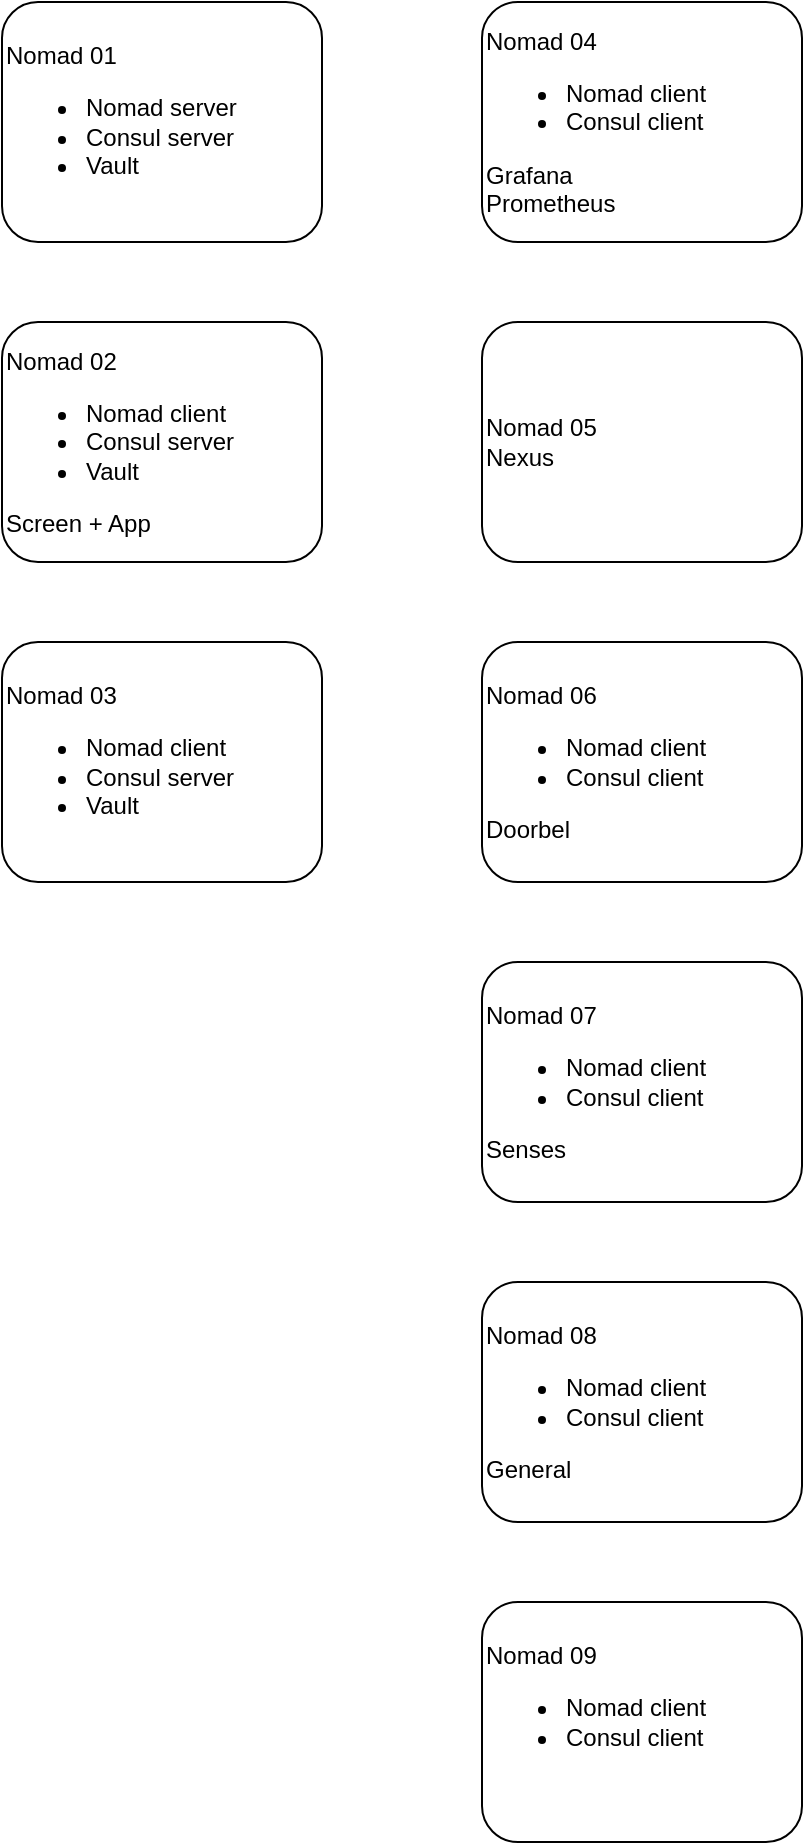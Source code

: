 <mxfile version="14.9.6" type="github">
  <diagram id="FU-hAiQ2jWVy-CHbJ2Bp" name="Page-1">
    <mxGraphModel dx="1414" dy="717" grid="1" gridSize="10" guides="1" tooltips="1" connect="1" arrows="1" fold="1" page="1" pageScale="1" pageWidth="850" pageHeight="1100" math="0" shadow="0">
      <root>
        <mxCell id="0" />
        <mxCell id="1" parent="0" />
        <mxCell id="xFpBMtKrn-xvIBUylXZr-2" value="&lt;div align=&quot;left&quot;&gt;Nomad 01&lt;/div&gt;&lt;div align=&quot;left&quot;&gt;&lt;ul&gt;&lt;li&gt;Nomad server&lt;/li&gt;&lt;li&gt;Consul server&lt;/li&gt;&lt;li&gt;Vault&lt;br&gt;&lt;/li&gt;&lt;/ul&gt;&lt;/div&gt;" style="rounded=1;whiteSpace=wrap;html=1;align=left;" parent="1" vertex="1">
          <mxGeometry x="40" y="40" width="160" height="120" as="geometry" />
        </mxCell>
        <mxCell id="xFpBMtKrn-xvIBUylXZr-3" value="&lt;div align=&quot;left&quot;&gt;Nomad 02&lt;/div&gt;&lt;div align=&quot;left&quot;&gt;&lt;ul&gt;&lt;li&gt;Nomad client&lt;/li&gt;&lt;li&gt;Consul server&lt;/li&gt;&lt;li&gt;Vault&lt;/li&gt;&lt;/ul&gt;&lt;div&gt;Screen + App&lt;br&gt;&lt;/div&gt;&lt;/div&gt;" style="rounded=1;whiteSpace=wrap;html=1;align=left;" parent="1" vertex="1">
          <mxGeometry x="40" y="200" width="160" height="120" as="geometry" />
        </mxCell>
        <mxCell id="xFpBMtKrn-xvIBUylXZr-4" value="&lt;div align=&quot;left&quot;&gt;Nomad 03&lt;/div&gt;&lt;div align=&quot;left&quot;&gt;&lt;ul&gt;&lt;li&gt;Nomad client&lt;/li&gt;&lt;li&gt;Consul server&lt;/li&gt;&lt;li&gt;Vault&lt;br&gt;&lt;/li&gt;&lt;/ul&gt;&lt;/div&gt;" style="rounded=1;whiteSpace=wrap;html=1;align=left;" parent="1" vertex="1">
          <mxGeometry x="40" y="360" width="160" height="120" as="geometry" />
        </mxCell>
        <mxCell id="xFpBMtKrn-xvIBUylXZr-5" value="&lt;div align=&quot;left&quot;&gt;Nomad 04&lt;/div&gt;&lt;div align=&quot;left&quot;&gt;&lt;ul&gt;&lt;li&gt;Nomad client&lt;/li&gt;&lt;li&gt;Consul client&lt;/li&gt;&lt;/ul&gt;&lt;div&gt;Grafana&lt;/div&gt;&lt;div&gt;Prometheus&lt;br&gt;&lt;/div&gt;&lt;/div&gt;" style="rounded=1;whiteSpace=wrap;html=1;align=left;" parent="1" vertex="1">
          <mxGeometry x="280" y="40" width="160" height="120" as="geometry" />
        </mxCell>
        <mxCell id="FAk5QtxeVAfOXxIBOoby-1" value="&lt;div align=&quot;left&quot;&gt;Nomad 05&lt;div&gt;Nexus&lt;br&gt;&lt;/div&gt;&lt;/div&gt;" style="rounded=1;whiteSpace=wrap;html=1;align=left;" vertex="1" parent="1">
          <mxGeometry x="280" y="200" width="160" height="120" as="geometry" />
        </mxCell>
        <mxCell id="FAk5QtxeVAfOXxIBOoby-2" value="&lt;div align=&quot;left&quot;&gt;Nomad 06&lt;/div&gt;&lt;div align=&quot;left&quot;&gt;&lt;ul&gt;&lt;li&gt;Nomad client&lt;/li&gt;&lt;li&gt;Consul client&lt;/li&gt;&lt;/ul&gt;&lt;div&gt;Doorbel&lt;br&gt;&lt;/div&gt;&lt;/div&gt;" style="rounded=1;whiteSpace=wrap;html=1;align=left;" vertex="1" parent="1">
          <mxGeometry x="280" y="360" width="160" height="120" as="geometry" />
        </mxCell>
        <mxCell id="FAk5QtxeVAfOXxIBOoby-4" value="&lt;div align=&quot;left&quot;&gt;Nomad 07&lt;/div&gt;&lt;div align=&quot;left&quot;&gt;&lt;ul&gt;&lt;li&gt;Nomad client&lt;/li&gt;&lt;li&gt;Consul client&lt;/li&gt;&lt;/ul&gt;&lt;div&gt;Senses&lt;br&gt;&lt;/div&gt;&lt;/div&gt;" style="rounded=1;whiteSpace=wrap;html=1;align=left;" vertex="1" parent="1">
          <mxGeometry x="280" y="520" width="160" height="120" as="geometry" />
        </mxCell>
        <mxCell id="FAk5QtxeVAfOXxIBOoby-5" value="&lt;div align=&quot;left&quot;&gt;Nomad 08&lt;/div&gt;&lt;div align=&quot;left&quot;&gt;&lt;ul&gt;&lt;li&gt;Nomad client&lt;/li&gt;&lt;li&gt;Consul client&lt;/li&gt;&lt;/ul&gt;&lt;div&gt;General&lt;br&gt;&lt;/div&gt;&lt;/div&gt;" style="rounded=1;whiteSpace=wrap;html=1;align=left;" vertex="1" parent="1">
          <mxGeometry x="280" y="680" width="160" height="120" as="geometry" />
        </mxCell>
        <mxCell id="FAk5QtxeVAfOXxIBOoby-6" value="&lt;div align=&quot;left&quot;&gt;Nomad 09&lt;/div&gt;&lt;div align=&quot;left&quot;&gt;&lt;ul&gt;&lt;li&gt;Nomad client&lt;/li&gt;&lt;li&gt;Consul client&lt;/li&gt;&lt;/ul&gt;&lt;div&gt;&lt;br&gt;&lt;/div&gt;&lt;/div&gt;" style="rounded=1;whiteSpace=wrap;html=1;align=left;" vertex="1" parent="1">
          <mxGeometry x="280" y="840" width="160" height="120" as="geometry" />
        </mxCell>
      </root>
    </mxGraphModel>
  </diagram>
</mxfile>
